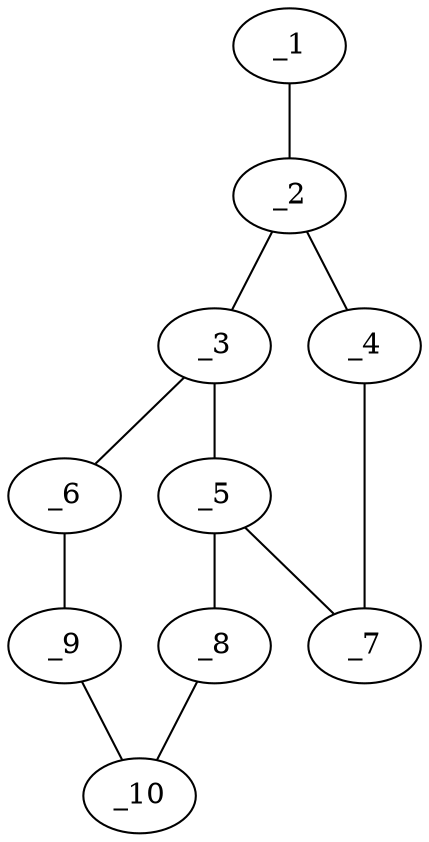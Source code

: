 graph molid167881 {
	_1	 [charge=0,
		chem=4,
		symbol="N  ",
		x="4.9921",
		y="1.38"];
	_2	 [charge=0,
		chem=1,
		symbol="C  ",
		x="4.6831",
		y="0.429"];
	_1 -- _2	 [valence=1];
	_3	 [charge=0,
		chem=1,
		symbol="C  ",
		x="3.7321",
		y="0.12"];
	_2 -- _3	 [valence=2];
	_4	 [charge=0,
		chem=5,
		symbol="S  ",
		x="5.2709",
		y="-0.38"];
	_2 -- _4	 [valence=1];
	_5	 [charge=0,
		chem=1,
		symbol="C  ",
		x="3.7321",
		y="-0.88"];
	_3 -- _5	 [valence=1];
	_6	 [charge=0,
		chem=1,
		symbol="C  ",
		x="2.866",
		y="0.62"];
	_3 -- _6	 [valence=1];
	_7	 [charge=0,
		chem=4,
		symbol="N  ",
		x="4.6831",
		y="-1.1891"];
	_4 -- _7	 [valence=1];
	_5 -- _7	 [valence=2];
	_8	 [charge=0,
		chem=4,
		symbol="N  ",
		x="2.866",
		y="-1.38"];
	_5 -- _8	 [valence=1];
	_9	 [charge=0,
		chem=1,
		symbol="C  ",
		x=2,
		y="0.12"];
	_6 -- _9	 [valence=2];
	_10	 [charge=0,
		chem=1,
		symbol="C  ",
		x=2,
		y="-0.88"];
	_8 -- _10	 [valence=2];
	_9 -- _10	 [valence=1];
}
